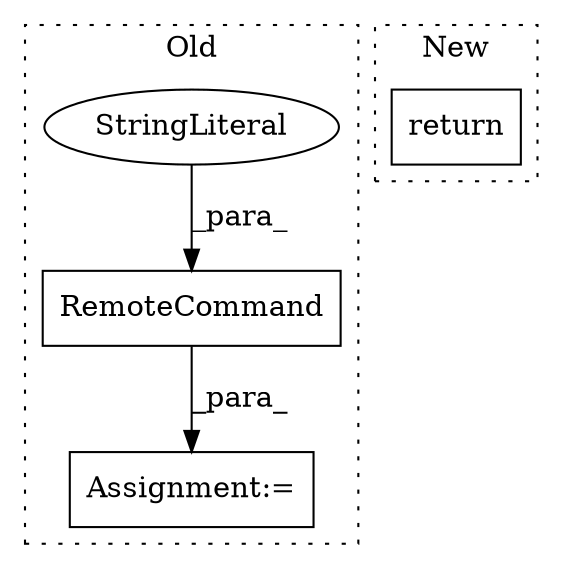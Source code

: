 digraph G {
subgraph cluster0 {
1 [label="RemoteCommand" a="32" s="1237,1276" l="14,1" shape="box"];
3 [label="Assignment:=" a="7" s="1232" l="2" shape="box"];
4 [label="StringLiteral" a="45" s="1251" l="25" shape="ellipse"];
label = "Old";
style="dotted";
}
subgraph cluster1 {
2 [label="return" a="41" s="1152" l="7" shape="box"];
label = "New";
style="dotted";
}
1 -> 3 [label="_para_"];
4 -> 1 [label="_para_"];
}